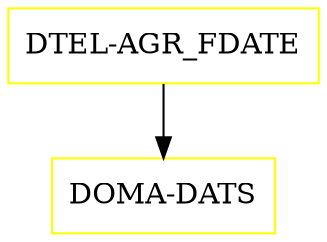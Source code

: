 digraph G {
  "DTEL-AGR_FDATE" [shape=box,color=yellow];
  "DOMA-DATS" [shape=box,color=yellow,URL="./DOMA_DATS.html"];
  "DTEL-AGR_FDATE" -> "DOMA-DATS";
}
